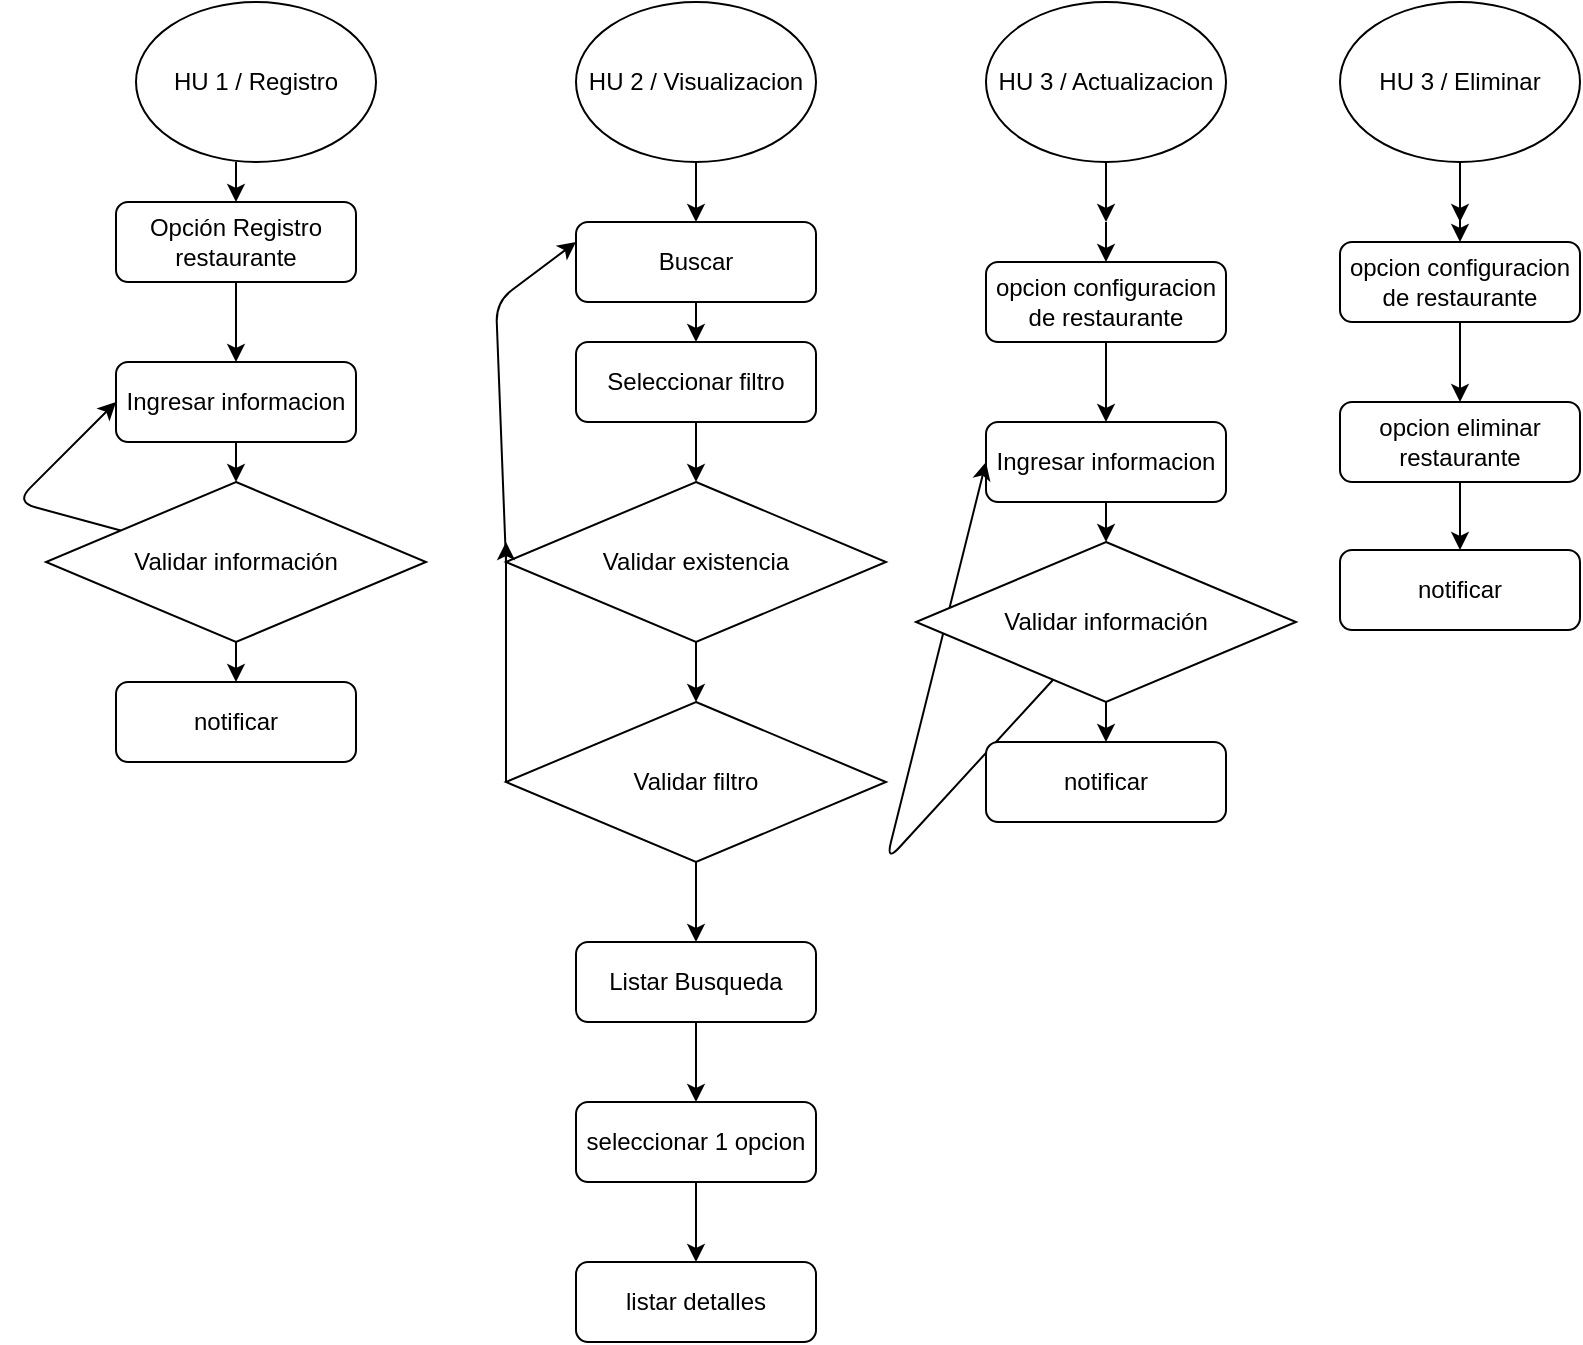 <mxfile>
    <diagram id="eeSEddBYDmsl12uCs-X2" name="Página-1">
        <mxGraphModel dx="1044" dy="549" grid="1" gridSize="10" guides="1" tooltips="1" connect="1" arrows="1" fold="1" page="1" pageScale="1" pageWidth="827" pageHeight="1169" math="0" shadow="0">
            <root>
                <mxCell id="0"/>
                <mxCell id="1" parent="0"/>
                <mxCell id="2" value="HU 1 / Registro" style="ellipse;whiteSpace=wrap;html=1;" parent="1" vertex="1">
                    <mxGeometry x="70" y="110" width="120" height="80" as="geometry"/>
                </mxCell>
                <mxCell id="11" style="edgeStyle=none;html=1;exitX=0.5;exitY=1;exitDx=0;exitDy=0;entryX=0.5;entryY=0;entryDx=0;entryDy=0;" parent="1" source="4" target="5" edge="1">
                    <mxGeometry relative="1" as="geometry"/>
                </mxCell>
                <mxCell id="4" value="Opción Registro restaurante" style="rounded=1;whiteSpace=wrap;html=1;" parent="1" vertex="1">
                    <mxGeometry x="60" y="210" width="120" height="40" as="geometry"/>
                </mxCell>
                <mxCell id="14" style="edgeStyle=none;html=1;exitX=0.5;exitY=1;exitDx=0;exitDy=0;entryX=0.5;entryY=0;entryDx=0;entryDy=0;" parent="1" source="5" target="13" edge="1">
                    <mxGeometry relative="1" as="geometry"/>
                </mxCell>
                <mxCell id="5" value="Ingresar informacion" style="rounded=1;whiteSpace=wrap;html=1;" parent="1" vertex="1">
                    <mxGeometry x="60" y="290" width="120" height="40" as="geometry"/>
                </mxCell>
                <mxCell id="9" style="edgeStyle=none;html=1;exitX=0.5;exitY=1;exitDx=0;exitDy=0;" parent="1" target="4" edge="1">
                    <mxGeometry relative="1" as="geometry">
                        <mxPoint x="120" y="190" as="sourcePoint"/>
                    </mxGeometry>
                </mxCell>
                <mxCell id="16" style="edgeStyle=none;html=1;exitX=0.5;exitY=1;exitDx=0;exitDy=0;entryX=0.5;entryY=0;entryDx=0;entryDy=0;" parent="1" source="13" target="15" edge="1">
                    <mxGeometry relative="1" as="geometry"/>
                </mxCell>
                <mxCell id="17" style="edgeStyle=none;html=1;entryX=0;entryY=0.5;entryDx=0;entryDy=0;" parent="1" source="13" target="5" edge="1">
                    <mxGeometry relative="1" as="geometry">
                        <Array as="points">
                            <mxPoint x="10" y="360"/>
                        </Array>
                    </mxGeometry>
                </mxCell>
                <mxCell id="13" value="Validar información" style="rhombus;whiteSpace=wrap;html=1;" parent="1" vertex="1">
                    <mxGeometry x="25" y="350" width="190" height="80" as="geometry"/>
                </mxCell>
                <mxCell id="15" value="notificar" style="rounded=1;whiteSpace=wrap;html=1;" parent="1" vertex="1">
                    <mxGeometry x="60" y="450" width="120" height="40" as="geometry"/>
                </mxCell>
                <mxCell id="18" style="edgeStyle=none;html=1;exitX=0.5;exitY=1;exitDx=0;exitDy=0;entryX=0.5;entryY=0;entryDx=0;entryDy=0;" parent="1" source="19" target="21" edge="1">
                    <mxGeometry relative="1" as="geometry"/>
                </mxCell>
                <mxCell id="19" value="HU 2 / Visualizacion" style="ellipse;whiteSpace=wrap;html=1;" parent="1" vertex="1">
                    <mxGeometry x="290" y="110" width="120" height="80" as="geometry"/>
                </mxCell>
                <mxCell id="70" style="edgeStyle=none;html=1;exitX=0.5;exitY=1;exitDx=0;exitDy=0;entryX=0.5;entryY=0;entryDx=0;entryDy=0;" edge="1" parent="1" source="21" target="69">
                    <mxGeometry relative="1" as="geometry"/>
                </mxCell>
                <mxCell id="21" value="Buscar" style="rounded=1;whiteSpace=wrap;html=1;" parent="1" vertex="1">
                    <mxGeometry x="290" y="220" width="120" height="40" as="geometry"/>
                </mxCell>
                <mxCell id="22" style="edgeStyle=none;html=1;exitX=0.5;exitY=1;exitDx=0;exitDy=0;entryX=0.5;entryY=0;entryDx=0;entryDy=0;" parent="1" source="23" target="25" edge="1">
                    <mxGeometry relative="1" as="geometry"/>
                </mxCell>
                <mxCell id="23" value="Listar Busqueda" style="rounded=1;whiteSpace=wrap;html=1;" parent="1" vertex="1">
                    <mxGeometry x="290" y="580" width="120" height="40" as="geometry"/>
                </mxCell>
                <mxCell id="35" style="edgeStyle=none;html=1;exitX=0.5;exitY=1;exitDx=0;exitDy=0;entryX=0.5;entryY=0;entryDx=0;entryDy=0;" parent="1" source="25" target="34" edge="1">
                    <mxGeometry relative="1" as="geometry"/>
                </mxCell>
                <mxCell id="25" value="seleccionar 1 opcion" style="rounded=1;whiteSpace=wrap;html=1;" parent="1" vertex="1">
                    <mxGeometry x="290" y="660" width="120" height="40" as="geometry"/>
                </mxCell>
                <mxCell id="33" style="edgeStyle=none;html=1;exitX=0;exitY=0.5;exitDx=0;exitDy=0;entryX=0;entryY=0.25;entryDx=0;entryDy=0;" parent="1" source="28" target="21" edge="1">
                    <mxGeometry relative="1" as="geometry">
                        <Array as="points">
                            <mxPoint x="250" y="260"/>
                        </Array>
                    </mxGeometry>
                </mxCell>
                <mxCell id="72" style="edgeStyle=none;html=1;exitX=0.5;exitY=1;exitDx=0;exitDy=0;entryX=0.5;entryY=0;entryDx=0;entryDy=0;" edge="1" parent="1" source="28" target="66">
                    <mxGeometry relative="1" as="geometry"/>
                </mxCell>
                <mxCell id="28" value="Validar existencia" style="rhombus;whiteSpace=wrap;html=1;" parent="1" vertex="1">
                    <mxGeometry x="255" y="350" width="190" height="80" as="geometry"/>
                </mxCell>
                <mxCell id="34" value="listar detalles" style="rounded=1;whiteSpace=wrap;html=1;" parent="1" vertex="1">
                    <mxGeometry x="290" y="740" width="120" height="40" as="geometry"/>
                </mxCell>
                <mxCell id="36" style="edgeStyle=none;html=1;exitX=0.5;exitY=1;exitDx=0;exitDy=0;entryX=0.5;entryY=0;entryDx=0;entryDy=0;" parent="1" source="37" edge="1">
                    <mxGeometry relative="1" as="geometry">
                        <mxPoint x="555.0" y="220" as="targetPoint"/>
                    </mxGeometry>
                </mxCell>
                <mxCell id="37" value="HU 3 / Actualizacion" style="ellipse;whiteSpace=wrap;html=1;" parent="1" vertex="1">
                    <mxGeometry x="495" y="110" width="120" height="80" as="geometry"/>
                </mxCell>
                <mxCell id="40" style="edgeStyle=none;html=1;exitX=0.5;exitY=1;exitDx=0;exitDy=0;entryX=0.5;entryY=0;entryDx=0;entryDy=0;" parent="1" source="41" target="43" edge="1">
                    <mxGeometry relative="1" as="geometry"/>
                </mxCell>
                <mxCell id="41" value="opcion configuracion de restaurante" style="rounded=1;whiteSpace=wrap;html=1;" parent="1" vertex="1">
                    <mxGeometry x="495" y="240" width="120" height="40" as="geometry"/>
                </mxCell>
                <mxCell id="42" style="edgeStyle=none;html=1;exitX=0.5;exitY=1;exitDx=0;exitDy=0;entryX=0.5;entryY=0;entryDx=0;entryDy=0;" parent="1" source="43" target="49" edge="1">
                    <mxGeometry relative="1" as="geometry"/>
                </mxCell>
                <mxCell id="43" value="Ingresar informacion" style="rounded=1;whiteSpace=wrap;html=1;" parent="1" vertex="1">
                    <mxGeometry x="495" y="320" width="120" height="40" as="geometry"/>
                </mxCell>
                <mxCell id="44" style="edgeStyle=none;html=1;exitX=0.5;exitY=1;exitDx=0;exitDy=0;" parent="1" target="41" edge="1">
                    <mxGeometry relative="1" as="geometry">
                        <mxPoint x="555.0" y="220" as="sourcePoint"/>
                    </mxGeometry>
                </mxCell>
                <mxCell id="47" style="edgeStyle=none;html=1;exitX=0.5;exitY=1;exitDx=0;exitDy=0;entryX=0.5;entryY=0;entryDx=0;entryDy=0;" parent="1" source="49" target="50" edge="1">
                    <mxGeometry relative="1" as="geometry"/>
                </mxCell>
                <mxCell id="48" style="edgeStyle=none;html=1;entryX=0;entryY=0.5;entryDx=0;entryDy=0;" parent="1" source="49" target="43" edge="1">
                    <mxGeometry relative="1" as="geometry">
                        <Array as="points">
                            <mxPoint x="445" y="540"/>
                        </Array>
                    </mxGeometry>
                </mxCell>
                <mxCell id="49" value="Validar información" style="rhombus;whiteSpace=wrap;html=1;" parent="1" vertex="1">
                    <mxGeometry x="460" y="380" width="190" height="80" as="geometry"/>
                </mxCell>
                <mxCell id="50" value="notificar" style="rounded=1;whiteSpace=wrap;html=1;" parent="1" vertex="1">
                    <mxGeometry x="495" y="480" width="120" height="40" as="geometry"/>
                </mxCell>
                <mxCell id="51" style="edgeStyle=none;html=1;exitX=0.5;exitY=1;exitDx=0;exitDy=0;entryX=0.5;entryY=0;entryDx=0;entryDy=0;" parent="1" source="52" edge="1">
                    <mxGeometry relative="1" as="geometry">
                        <mxPoint x="732" y="220" as="targetPoint"/>
                    </mxGeometry>
                </mxCell>
                <mxCell id="52" value="HU 3 / Eliminar" style="ellipse;whiteSpace=wrap;html=1;" parent="1" vertex="1">
                    <mxGeometry x="672" y="110" width="120" height="80" as="geometry"/>
                </mxCell>
                <mxCell id="55" style="edgeStyle=none;html=1;exitX=0.5;exitY=1;exitDx=0;exitDy=0;entryX=0.5;entryY=0;entryDx=0;entryDy=0;" parent="1" source="56" target="58" edge="1">
                    <mxGeometry relative="1" as="geometry"/>
                </mxCell>
                <mxCell id="56" value="opcion configuracion de restaurante" style="rounded=1;whiteSpace=wrap;html=1;" parent="1" vertex="1">
                    <mxGeometry x="672" y="230" width="120" height="40" as="geometry"/>
                </mxCell>
                <mxCell id="65" style="edgeStyle=none;html=1;entryX=0.5;entryY=0;entryDx=0;entryDy=0;" parent="1" source="58" target="64" edge="1">
                    <mxGeometry relative="1" as="geometry"/>
                </mxCell>
                <mxCell id="58" value="opcion eliminar restaurante" style="rounded=1;whiteSpace=wrap;html=1;" parent="1" vertex="1">
                    <mxGeometry x="672" y="310" width="120" height="40" as="geometry"/>
                </mxCell>
                <mxCell id="59" style="edgeStyle=none;html=1;exitX=0.5;exitY=1;exitDx=0;exitDy=0;" parent="1" target="56" edge="1">
                    <mxGeometry relative="1" as="geometry">
                        <mxPoint x="732" y="210" as="sourcePoint"/>
                    </mxGeometry>
                </mxCell>
                <mxCell id="64" value="notificar" style="rounded=1;whiteSpace=wrap;html=1;" parent="1" vertex="1">
                    <mxGeometry x="672" y="384" width="120" height="40" as="geometry"/>
                </mxCell>
                <mxCell id="73" style="edgeStyle=none;html=1;entryX=0.5;entryY=0;entryDx=0;entryDy=0;" edge="1" parent="1" source="66" target="23">
                    <mxGeometry relative="1" as="geometry"/>
                </mxCell>
                <mxCell id="74" style="edgeStyle=none;html=1;exitX=0;exitY=0.5;exitDx=0;exitDy=0;" edge="1" parent="1" source="66">
                    <mxGeometry relative="1" as="geometry">
                        <mxPoint x="255" y="380" as="targetPoint"/>
                    </mxGeometry>
                </mxCell>
                <mxCell id="66" value="Validar filtro" style="rhombus;whiteSpace=wrap;html=1;" vertex="1" parent="1">
                    <mxGeometry x="255" y="460" width="190" height="80" as="geometry"/>
                </mxCell>
                <mxCell id="71" style="edgeStyle=none;html=1;entryX=0.5;entryY=0;entryDx=0;entryDy=0;" edge="1" parent="1" source="69" target="28">
                    <mxGeometry relative="1" as="geometry"/>
                </mxCell>
                <mxCell id="69" value="Seleccionar filtro" style="rounded=1;whiteSpace=wrap;html=1;" vertex="1" parent="1">
                    <mxGeometry x="290" y="280" width="120" height="40" as="geometry"/>
                </mxCell>
            </root>
        </mxGraphModel>
    </diagram>
</mxfile>